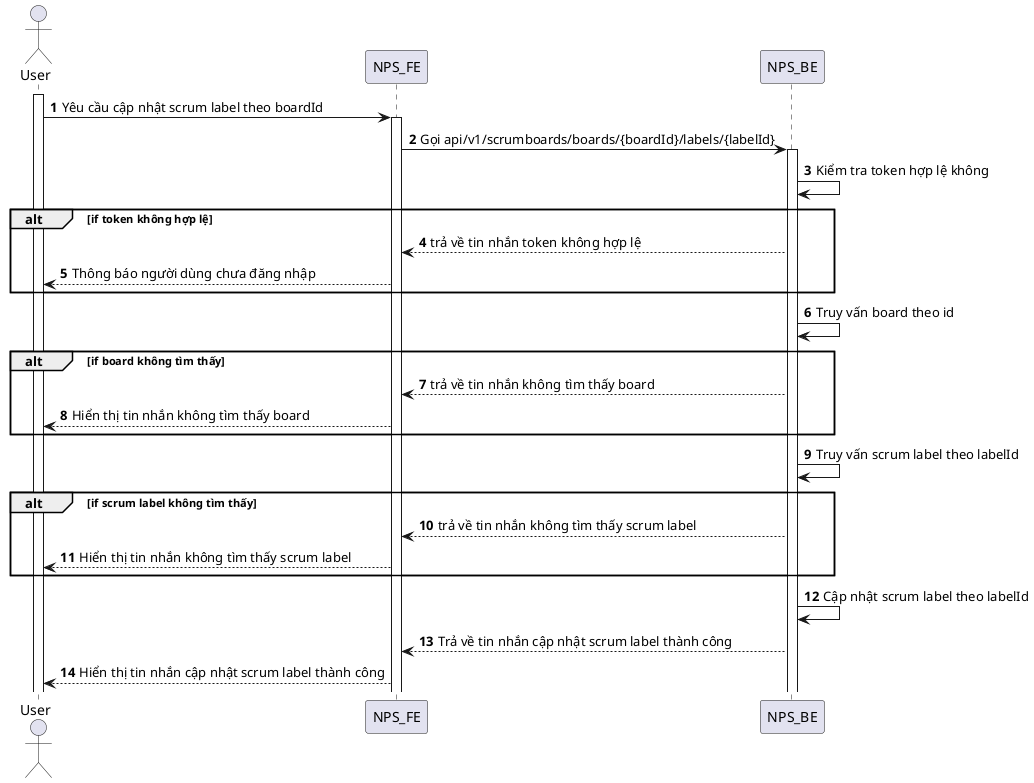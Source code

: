 @startuml
autonumber
actor User
activate User
User -> NPS_FE: Yêu cầu cập nhật scrum label theo boardId
activate NPS_FE
NPS_FE -> NPS_BE: Gọi api/v1/scrumboards/boards/{boardId}/labels/{labelId}
activate NPS_BE
NPS_BE -> NPS_BE: Kiểm tra token hợp lệ không
alt if token không hợp lệ
NPS_BE --> NPS_FE: trả về tin nhắn token không hợp lệ
NPS_FE --> User: Thông báo người dùng chưa đăng nhập
end
NPS_BE -> NPS_BE: Truy vấn board theo id
alt if board không tìm thấy
NPS_BE --> NPS_FE: trả về tin nhắn không tìm thấy board
NPS_FE --> User: Hiển thị tin nhắn không tìm thấy board
end
NPS_BE -> NPS_BE: Truy vấn scrum label theo labelId
alt if scrum label không tìm thấy
NPS_BE --> NPS_FE: trả về tin nhắn không tìm thấy scrum label
NPS_FE --> User: Hiển thị tin nhắn không tìm thấy scrum label
end
NPS_BE -> NPS_BE: Cập nhật scrum label theo labelId
NPS_BE --> NPS_FE: Trả về tin nhắn cập nhật scrum label thành công
NPS_FE --> User: Hiển thị tin nhắn cập nhật scrum label thành công
@enduml